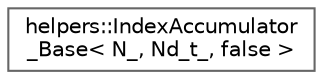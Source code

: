 digraph "Graphical Class Hierarchy"
{
 // LATEX_PDF_SIZE
  bgcolor="transparent";
  edge [fontname=Helvetica,fontsize=10,labelfontname=Helvetica,labelfontsize=10];
  node [fontname=Helvetica,fontsize=10,shape=box,height=0.2,width=0.4];
  rankdir="LR";
  Node0 [id="Node000000",label="helpers::IndexAccumulator\l_Base\< N_, Nd_t_, false \>",height=0.2,width=0.4,color="grey40", fillcolor="white", style="filled",URL="$classhelpers_1_1IndexAccumulator__Base.html",tooltip=" "];
}
